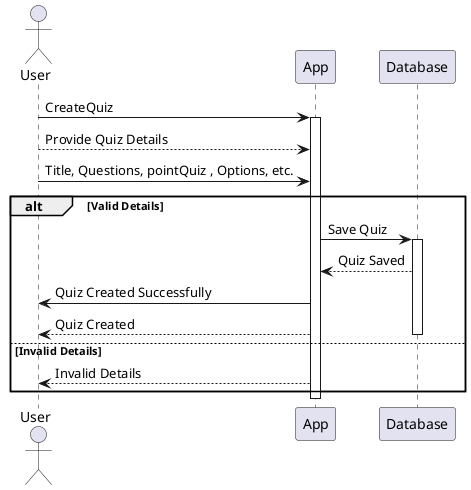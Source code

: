 @startuml CreateQuizSequece
actor User
User -> App: CreateQuiz
activate App

User --> App: Provide Quiz Details
User -> App: Title, Questions, pointQuiz , Options, etc.

alt Valid Details
    App -> Database: Save Quiz
    activate Database
    App <-- Database: Quiz Saved
    App -> User: Quiz Created Successfully
    User <-- App: Quiz Created
    deactivate Database
else Invalid Details
    App --> User: Invalid Details
end

deactivate App
@enduml